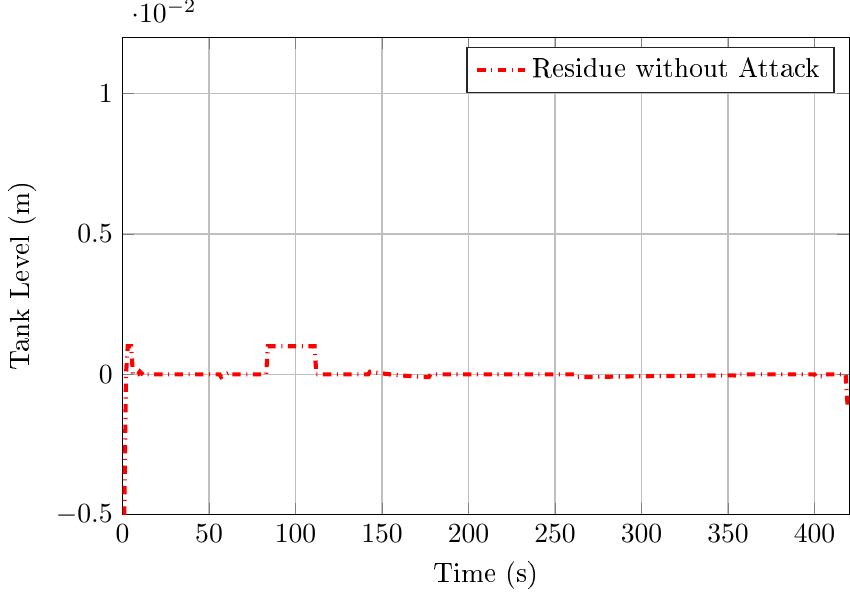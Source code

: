 % This file was created by matlab2tikz.
%
\documentclass[tikz]{standalone}
\usepackage[T1]{fontenc}
\usepackage[utf8]{inputenc}
\usepackage{pgfplots}
\usepackage{grffile}
\pgfplotsset{compat=newest}
\usetikzlibrary{plotmarks}
\usepgfplotslibrary{patchplots}
\usepackage{amsmath}

\begin{document}
\begin{tikzpicture}

\begin{axis}[%
width=0.761\columnwidth,
height=0.5\columnwidth,
at={(0\columnwidth,0\columnwidth)},
scale only axis,
xmin=0,
xmax=420,
xlabel={Time (s)},
xmajorgrids,
ymin=-0.005,
ymax=0.012,
ylabel={Tank Level (m)},
ymajorgrids,
axis background/.style={fill=white},
legend style={legend cell align=left,align=left,draw=white!15!black}
]
\addplot [color=red,dashdotted,line width=1.5pt]
  table[row sep=crcr]{%
1	-0.005\\
2	-0.0\\
3	0.001\\
4	0.001\\
5	0.001\\
6	0.0\\
7	0.0\\
8	0.0\\
9	0.0\\
10	9.671e-05\\
11	3.716e-05\\
12	-1.529e-05\\
13	-6.137e-05\\
14	-0.0\\
15	-0.0\\
16	-0.0\\
17	-0.0\\
18	-0.0\\
19	-0.0\\
20	-0.0\\
21	-0.0\\
22	-0.0\\
23	-0.0\\
24	-0.0\\
25	-0.0\\
26	-0.0\\
27	-0.0\\
28	-0.0\\
29	-0.0\\
30	-0.0\\
31	-0.0\\
32	-0.0\\
33	-0.0\\
34	-0.0\\
35	-0.0\\
36	-0.0\\
37	-0.0\\
38	-0.0\\
39	-0.0\\
40	-0.0\\
41	-0.0\\
42	-0.0\\
43	-0.0\\
44	-0.0\\
45	-0.0\\
46	-0.0\\
47	-0.0\\
48	-0.0\\
49	-0.0\\
50	-0.0\\
51	-0.0\\
52	-0.0\\
53	-0.0\\
54	-0.0\\
55	-0.0\\
56	-0.0\\
57	-9.411e-05\\
58	-5.922e-05\\
59	-2.367e-05\\
60	1.136e-05\\
61	4.5e-05\\
62	7.659e-05\\
63	0.0\\
64	0.0\\
65	0.0\\
66	0.0\\
67	0.0\\
68	0.0\\
69	0.0\\
70	0.0\\
71	0.0\\
72	0.0\\
73	0.0\\
74	0.0\\
75	0.0\\
76	0.0\\
77	0.0\\
78	0.0\\
79	0.0\\
80	0.0\\
81	0.0\\
82	0.0\\
83	0.0\\
84	0.001\\
85	0.001\\
86	0.001\\
87	0.001\\
88	0.001\\
89	0.001\\
90	0.001\\
91	0.001\\
92	0.001\\
93	0.001\\
94	0.001\\
95	0.001\\
96	0.001\\
97	0.001\\
98	0.001\\
99	0.001\\
100	0.001\\
101	0.001\\
102	0.001\\
103	0.001\\
104	0.001\\
105	0.001\\
106	0.001\\
107	0.001\\
108	0.001\\
109	0.001\\
110	0.001\\
111	0.001\\
112	0.0\\
113	0.0\\
114	0.0\\
115	0.0\\
116	0.0\\
117	0.0\\
118	0.0\\
119	0.0\\
120	0.0\\
121	0.0\\
122	0.0\\
123	0.0\\
124	0.0\\
125	0.0\\
126	0.0\\
127	0.0\\
128	0.0\\
129	0.0\\
130	0.0\\
131	0.0\\
132	0.0\\
133	0.0\\
134	0.0\\
135	0.0\\
136	0.0\\
137	0.0\\
138	0.0\\
139	0.0\\
140	0.0\\
141	0.0\\
142	0.0\\
143	9.394e-05\\
144	8.46e-05\\
145	7.553e-05\\
146	6.671e-05\\
147	5.814e-05\\
148	4.984e-05\\
149	4.178e-05\\
150	3.397e-05\\
151	2.64e-05\\
152	1.907e-05\\
153	1.198e-05\\
154	5.128e-06\\
155	-1.5e-06\\
156	-7.903e-06\\
157	-1.409e-05\\
158	-2.005e-05\\
159	-2.581e-05\\
160	-3.136e-05\\
161	-3.67e-05\\
162	-4.185e-05\\
163	-4.68e-05\\
164	-5.157e-05\\
165	-5.615e-05\\
166	-6.055e-05\\
167	-6.477e-05\\
168	-6.882e-05\\
169	-7.27e-05\\
170	-7.642e-05\\
171	-7.998e-05\\
172	-8.338e-05\\
173	-8.664e-05\\
174	-8.975e-05\\
175	-9.271e-05\\
176	-9.554e-05\\
177	-9.823e-05\\
178	-0.0\\
179	-0.0\\
180	-0.0\\
181	-0.0\\
182	-0.0\\
183	-0.0\\
184	-0.0\\
185	-0.0\\
186	-0.0\\
187	-0.0\\
188	-0.0\\
189	-0.0\\
190	-0.0\\
191	-0.0\\
192	-0.0\\
193	-0.0\\
194	-0.0\\
195	-0.0\\
196	-0.0\\
197	-0.0\\
198	-0.0\\
199	-0.0\\
200	-0.0\\
201	-0.0\\
202	-0.0\\
203	-0.0\\
204	-0.0\\
205	-0.0\\
206	-0.0\\
207	-0.0\\
208	-0.0\\
209	-0.0\\
210	-0.0\\
211	-0.0\\
212	-0.0\\
213	-0.0\\
214	-0.0\\
215	-0.0\\
216	-0.0\\
217	-0.0\\
218	-0.0\\
219	-0.0\\
220	-0.0\\
221	-0.0\\
222	-0.0\\
223	-0.0\\
224	-0.0\\
225	-0.0\\
226	-0.0\\
227	-0.0\\
228	-0.0\\
229	-0.0\\
230	-0.0\\
231	-0.0\\
232	-0.0\\
233	-0.0\\
234	-0.0\\
235	-0.0\\
236	-0.0\\
237	-0.0\\
238	-0.0\\
239	-0.0\\
240	-0.0\\
241	-0.0\\
242	-0.0\\
243	-0.0\\
244	-0.0\\
245	-0.0\\
246	-0.0\\
247	-0.0\\
248	-0.0\\
249	-0.0\\
250	-0.0\\
251	-0.0\\
252	-0.0\\
253	-0.0\\
254	-0.0\\
255	-0.0\\
256	-0.0\\
257	-0.0\\
258	-0.0\\
259	-0.0\\
260	-0.0\\
261	-0.0\\
262	-9.944e-05\\
263	-9.857e-05\\
264	-9.769e-05\\
265	-9.681e-05\\
266	-9.594e-05\\
267	-9.506e-05\\
268	-9.419e-05\\
269	-9.332e-05\\
270	-9.245e-05\\
271	-9.158e-05\\
272	-9.071e-05\\
273	-8.985e-05\\
274	-8.898e-05\\
275	-8.812e-05\\
276	-8.726e-05\\
277	-8.64e-05\\
278	-8.555e-05\\
279	-8.47e-05\\
280	-8.385e-05\\
281	-8.301e-05\\
282	-8.217e-05\\
283	-8.133e-05\\
284	-8.05e-05\\
285	-7.967e-05\\
286	-7.884e-05\\
287	-7.802e-05\\
288	-7.72e-05\\
289	-7.639e-05\\
290	-7.558e-05\\
291	-7.477e-05\\
292	-7.397e-05\\
293	-7.317e-05\\
294	-7.238e-05\\
295	-7.159e-05\\
296	-7.081e-05\\
297	-7.003e-05\\
298	-6.926e-05\\
299	-6.849e-05\\
300	-6.772e-05\\
301	-6.696e-05\\
302	-6.621e-05\\
303	-6.546e-05\\
304	-6.471e-05\\
305	-6.397e-05\\
306	-6.324e-05\\
307	-6.251e-05\\
308	-6.179e-05\\
309	-6.107e-05\\
310	-6.087e-05\\
311	-6.024e-05\\
312	-5.949e-05\\
313	-5.872e-05\\
314	-5.796e-05\\
315	-5.721e-05\\
316	-5.647e-05\\
317	-5.574e-05\\
318	-5.503e-05\\
319	-5.432e-05\\
320	-5.362e-05\\
321	-5.294e-05\\
322	-5.226e-05\\
323	-5.159e-05\\
324	-5.092e-05\\
325	-5.026e-05\\
326	-4.961e-05\\
327	-4.897e-05\\
328	-4.833e-05\\
329	-4.77e-05\\
330	-4.707e-05\\
331	-4.645e-05\\
332	-4.584e-05\\
333	-4.523e-05\\
334	-4.463e-05\\
335	-4.403e-05\\
336	-4.344e-05\\
337	-4.286e-05\\
338	-4.228e-05\\
339	-4.17e-05\\
340	-4.113e-05\\
341	-4.057e-05\\
342	-4.001e-05\\
343	-3.945e-05\\
344	-3.89e-05\\
345	-3.836e-05\\
346	-3.782e-05\\
347	-3.729e-05\\
348	-3.676e-05\\
349	-3.624e-05\\
350	-3.572e-05\\
351	-3.52e-05\\
352	-3.469e-05\\
353	-3.419e-05\\
354	-4.152e-05\\
355	-5.762e-05\\
356	-8.06e-05\\
357	-0.0\\
358	-0.0\\
359	-0.0\\
360	-0.0\\
361	-0.0\\
362	-0.0\\
363	-0.0\\
364	-0.0\\
365	-0.0\\
366	-0.0\\
367	-0.0\\
368	-0.0\\
369	-0.0\\
370	-0.0\\
371	-0.0\\
372	-0.0\\
373	-0.0\\
374	-0.0\\
375	-0.0\\
376	-0.0\\
377	-0.0\\
378	-0.0\\
379	-0.0\\
380	-0.0\\
381	-0.0\\
382	-0.0\\
383	-0.0\\
384	-0.0\\
385	-0.0\\
386	-0.0\\
387	-0.0\\
388	-0.0\\
389	-0.0\\
390	-0.0\\
391	-0.0\\
392	-0.0\\
393	-0.0\\
394	-0.0\\
395	-0.0\\
396	-0.0\\
397	-0.0\\
398	-0.0\\
399	-0.0\\
400	-0.0\\
401	-9.722e-05\\
402	-8.641e-05\\
403	-7.606e-05\\
404	-7.569e-05\\
405	-8.475e-05\\
406	-0.0\\
407	-0.0\\
408	-0.0\\
409	-0.0\\
410	-0.0\\
411	-0.0\\
412	-0.0\\
413	-0.0\\
414	-0.0\\
415	-0.0\\
416	-0.0\\
417	-0.0\\
418	-0.0\\
419	-0.001\\
420	-0.001\\
421	-0.001\\
422	-0.001\\
423	-0.001\\
424	-0.001\\
425	-0.001\\
426	-0.001\\
427	-0.001\\
};
\addlegendentry{Residue without Attack};

\end{axis}
\end{tikzpicture}%
\end{document}